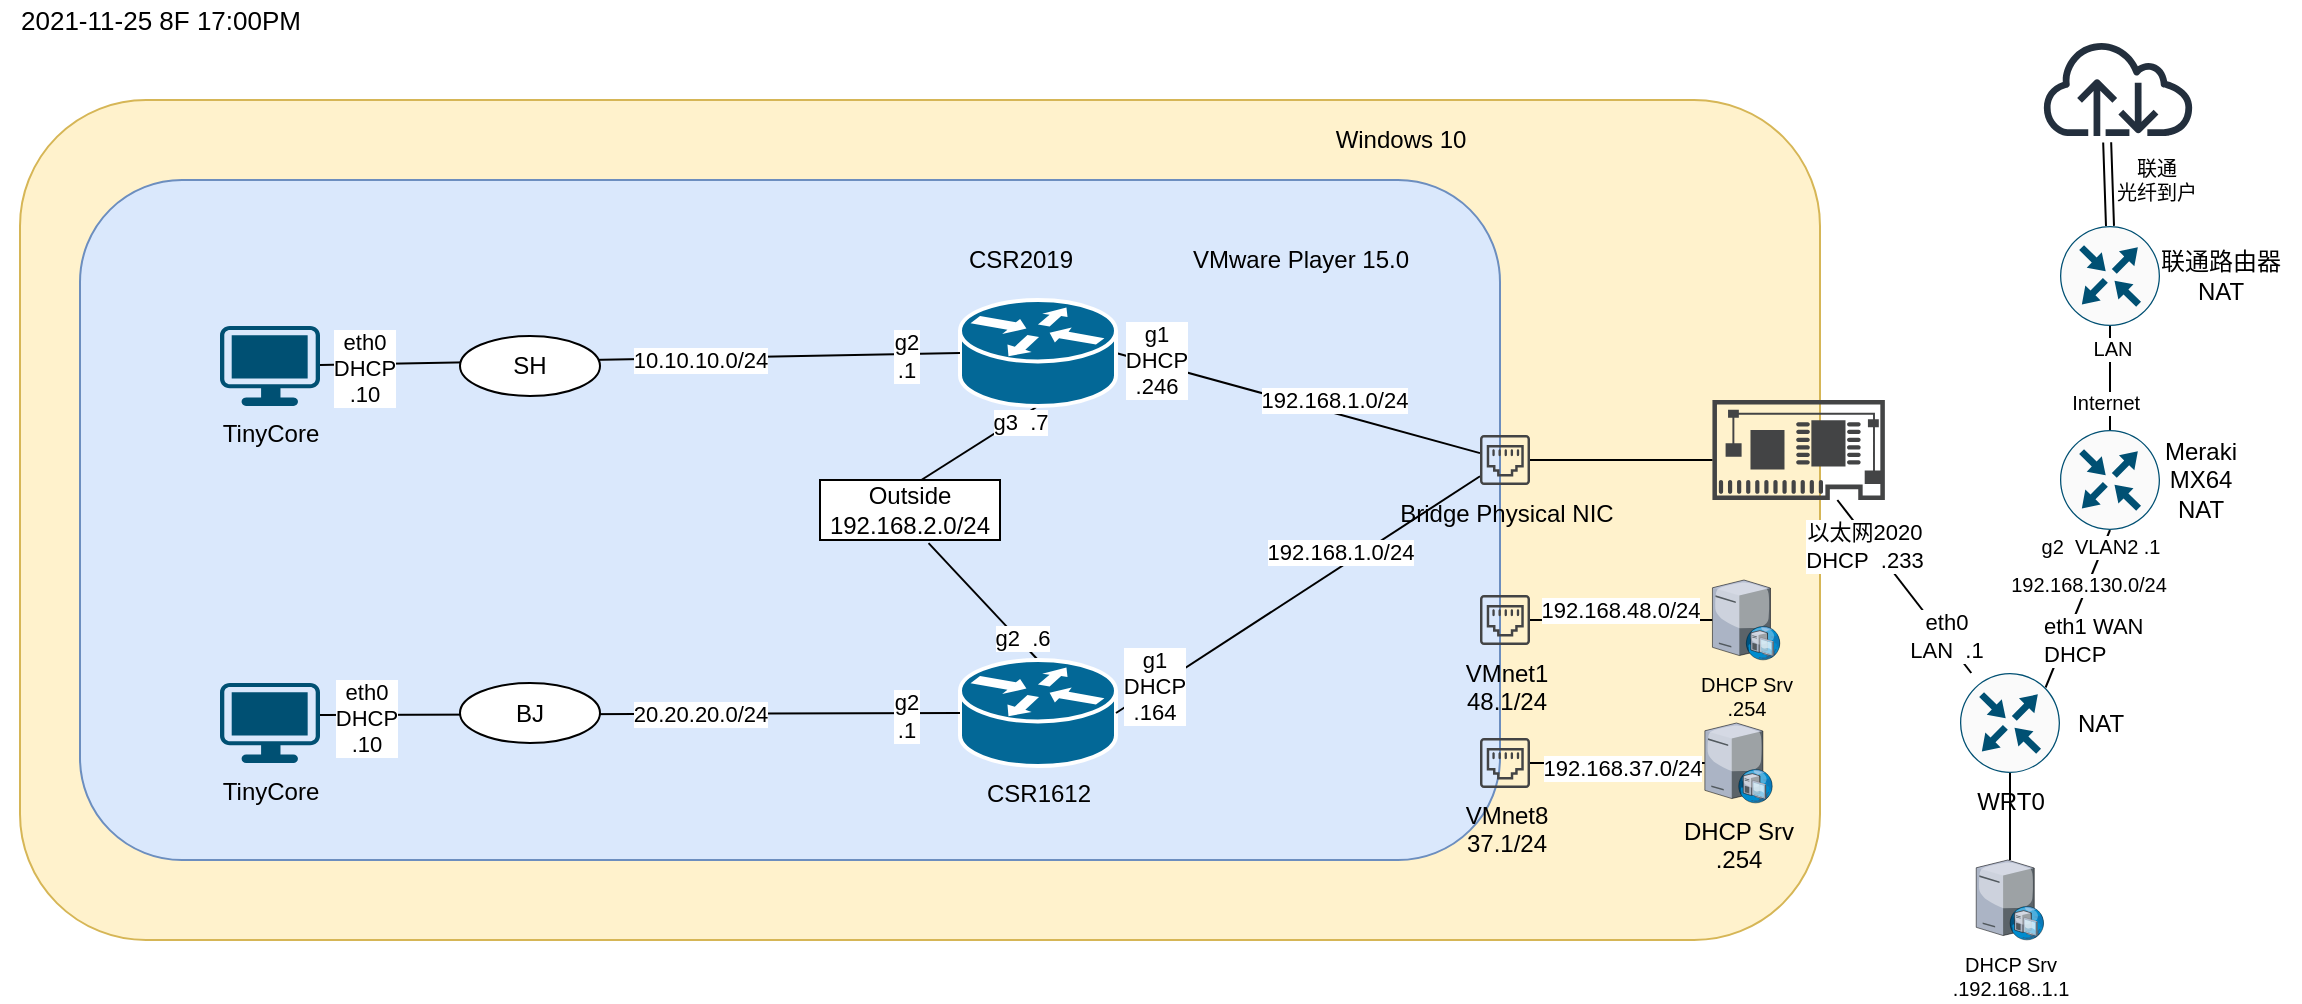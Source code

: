 <mxfile version="15.8.6" type="github">
  <diagram id="9yIABQzzSW3EPo3nlpqk" name="第 1 页">
    <mxGraphModel dx="1038" dy="556" grid="1" gridSize="10" guides="1" tooltips="1" connect="1" arrows="1" fold="1" page="1" pageScale="1" pageWidth="1169" pageHeight="827" math="0" shadow="0">
      <root>
        <mxCell id="0" />
        <mxCell id="1" parent="0" />
        <mxCell id="Ok2JGVrmFW1sOmzhVr70-58" value="" style="rounded=1;whiteSpace=wrap;html=1;fillColor=#fff2cc;strokeColor=#d6b656;" vertex="1" parent="1">
          <mxGeometry x="20" y="60" width="900" height="420" as="geometry" />
        </mxCell>
        <mxCell id="Ok2JGVrmFW1sOmzhVr70-55" value="" style="rounded=1;whiteSpace=wrap;html=1;fillColor=#dae8fc;strokeColor=#6c8ebf;" vertex="1" parent="1">
          <mxGeometry x="50" y="100" width="710" height="340" as="geometry" />
        </mxCell>
        <mxCell id="Ok2JGVrmFW1sOmzhVr70-4" style="edgeStyle=none;rounded=0;orthogonalLoop=1;jettySize=auto;html=1;exitX=1;exitY=0.5;exitDx=0;exitDy=0;exitPerimeter=0;endArrow=none;endFill=0;" edge="1" parent="1" source="Ok2JGVrmFW1sOmzhVr70-1" target="Ok2JGVrmFW1sOmzhVr70-63">
          <mxGeometry relative="1" as="geometry">
            <mxPoint x="740" y="265" as="targetPoint" />
          </mxGeometry>
        </mxCell>
        <mxCell id="Ok2JGVrmFW1sOmzhVr70-6" value="g1&lt;br&gt;DHCP&lt;br&gt;.246" style="edgeLabel;html=1;align=center;verticalAlign=middle;resizable=0;points=[];" vertex="1" connectable="0" parent="Ok2JGVrmFW1sOmzhVr70-4">
          <mxGeometry x="-0.789" y="2" relative="1" as="geometry">
            <mxPoint as="offset" />
          </mxGeometry>
        </mxCell>
        <mxCell id="Ok2JGVrmFW1sOmzhVr70-7" value="192.168.1.0/24" style="edgeLabel;html=1;align=center;verticalAlign=middle;resizable=0;points=[];" vertex="1" connectable="0" parent="Ok2JGVrmFW1sOmzhVr70-4">
          <mxGeometry x="0.74" relative="1" as="geometry">
            <mxPoint x="-49" y="-20" as="offset" />
          </mxGeometry>
        </mxCell>
        <mxCell id="Ok2JGVrmFW1sOmzhVr70-12" style="rounded=0;orthogonalLoop=1;jettySize=auto;html=1;exitX=0.5;exitY=1;exitDx=0;exitDy=0;exitPerimeter=0;entryX=0.563;entryY=0;entryDx=0;entryDy=0;entryPerimeter=0;endArrow=none;endFill=0;" edge="1" parent="1" source="Ok2JGVrmFW1sOmzhVr70-1" target="Ok2JGVrmFW1sOmzhVr70-11">
          <mxGeometry relative="1" as="geometry" />
        </mxCell>
        <mxCell id="Ok2JGVrmFW1sOmzhVr70-16" value="g3&amp;nbsp; .7" style="edgeLabel;html=1;align=center;verticalAlign=middle;resizable=0;points=[];" vertex="1" connectable="0" parent="Ok2JGVrmFW1sOmzhVr70-12">
          <mxGeometry x="-0.671" y="-1" relative="1" as="geometry">
            <mxPoint x="1" y="2" as="offset" />
          </mxGeometry>
        </mxCell>
        <mxCell id="Ok2JGVrmFW1sOmzhVr70-1" value="" style="shape=mxgraph.cisco.routers.router;sketch=0;html=1;pointerEvents=1;dashed=0;fillColor=#036897;strokeColor=#ffffff;strokeWidth=2;verticalLabelPosition=bottom;verticalAlign=top;align=center;outlineConnect=0;" vertex="1" parent="1">
          <mxGeometry x="490" y="160" width="78" height="53" as="geometry" />
        </mxCell>
        <mxCell id="Ok2JGVrmFW1sOmzhVr70-13" style="edgeStyle=none;rounded=0;orthogonalLoop=1;jettySize=auto;html=1;exitX=0.5;exitY=0;exitDx=0;exitDy=0;exitPerimeter=0;entryX=0.603;entryY=1.053;entryDx=0;entryDy=0;entryPerimeter=0;endArrow=none;endFill=0;" edge="1" parent="1" source="Ok2JGVrmFW1sOmzhVr70-2" target="Ok2JGVrmFW1sOmzhVr70-11">
          <mxGeometry relative="1" as="geometry" />
        </mxCell>
        <mxCell id="Ok2JGVrmFW1sOmzhVr70-15" value="g2&amp;nbsp; .6" style="edgeLabel;html=1;align=center;verticalAlign=middle;resizable=0;points=[];" vertex="1" connectable="0" parent="Ok2JGVrmFW1sOmzhVr70-13">
          <mxGeometry x="-0.58" y="1" relative="1" as="geometry">
            <mxPoint x="4" as="offset" />
          </mxGeometry>
        </mxCell>
        <mxCell id="Ok2JGVrmFW1sOmzhVr70-2" value="CSR1612" style="shape=mxgraph.cisco.routers.router;sketch=0;html=1;pointerEvents=1;dashed=0;fillColor=#036897;strokeColor=#ffffff;strokeWidth=2;verticalLabelPosition=bottom;verticalAlign=top;align=center;outlineConnect=0;" vertex="1" parent="1">
          <mxGeometry x="490" y="340" width="78" height="53" as="geometry" />
        </mxCell>
        <mxCell id="Ok2JGVrmFW1sOmzhVr70-8" style="edgeStyle=none;rounded=0;orthogonalLoop=1;jettySize=auto;html=1;exitX=1;exitY=0.5;exitDx=0;exitDy=0;exitPerimeter=0;endArrow=none;endFill=0;" edge="1" parent="1" source="Ok2JGVrmFW1sOmzhVr70-2" target="Ok2JGVrmFW1sOmzhVr70-63">
          <mxGeometry relative="1" as="geometry">
            <mxPoint x="578" y="196.5" as="sourcePoint" />
            <mxPoint x="740" y="288.037" as="targetPoint" />
          </mxGeometry>
        </mxCell>
        <mxCell id="Ok2JGVrmFW1sOmzhVr70-9" value="g1&lt;br&gt;DHCP&lt;br&gt;.164" style="edgeLabel;html=1;align=center;verticalAlign=middle;resizable=0;points=[];" vertex="1" connectable="0" parent="Ok2JGVrmFW1sOmzhVr70-8">
          <mxGeometry x="-0.789" y="2" relative="1" as="geometry">
            <mxPoint x="1" as="offset" />
          </mxGeometry>
        </mxCell>
        <mxCell id="Ok2JGVrmFW1sOmzhVr70-10" value="192.168.1.0/24" style="edgeLabel;html=1;align=center;verticalAlign=middle;resizable=0;points=[];" vertex="1" connectable="0" parent="Ok2JGVrmFW1sOmzhVr70-8">
          <mxGeometry x="0.74" relative="1" as="geometry">
            <mxPoint x="-47" y="22" as="offset" />
          </mxGeometry>
        </mxCell>
        <mxCell id="Ok2JGVrmFW1sOmzhVr70-11" value="Outside&lt;br&gt;192.168.2.0/24" style="rounded=0;whiteSpace=wrap;html=1;" vertex="1" parent="1">
          <mxGeometry x="420" y="250" width="90" height="30" as="geometry" />
        </mxCell>
        <mxCell id="Ok2JGVrmFW1sOmzhVr70-18" style="edgeStyle=none;rounded=0;orthogonalLoop=1;jettySize=auto;html=1;entryX=0;entryY=0.5;entryDx=0;entryDy=0;entryPerimeter=0;endArrow=none;endFill=0;" edge="1" parent="1" source="Ok2JGVrmFW1sOmzhVr70-17" target="Ok2JGVrmFW1sOmzhVr70-1">
          <mxGeometry relative="1" as="geometry" />
        </mxCell>
        <mxCell id="Ok2JGVrmFW1sOmzhVr70-19" value="g2&lt;br&gt;.1" style="edgeLabel;html=1;align=center;verticalAlign=middle;resizable=0;points=[];" vertex="1" connectable="0" parent="Ok2JGVrmFW1sOmzhVr70-18">
          <mxGeometry x="0.828" y="-1" relative="1" as="geometry">
            <mxPoint as="offset" />
          </mxGeometry>
        </mxCell>
        <mxCell id="Ok2JGVrmFW1sOmzhVr70-20" value="10.10.10.0/24" style="edgeLabel;html=1;align=center;verticalAlign=middle;resizable=0;points=[];" vertex="1" connectable="0" parent="Ok2JGVrmFW1sOmzhVr70-18">
          <mxGeometry x="-0.112" relative="1" as="geometry">
            <mxPoint x="48" as="offset" />
          </mxGeometry>
        </mxCell>
        <mxCell id="Ok2JGVrmFW1sOmzhVr70-25" value="eth0&lt;br&gt;DHCP&lt;br&gt;.10" style="edgeLabel;html=1;align=center;verticalAlign=middle;resizable=0;points=[];" vertex="1" connectable="0" parent="Ok2JGVrmFW1sOmzhVr70-18">
          <mxGeometry x="-0.926" y="-1" relative="1" as="geometry">
            <mxPoint x="10" as="offset" />
          </mxGeometry>
        </mxCell>
        <mxCell id="Ok2JGVrmFW1sOmzhVr70-17" value="TinyCore" style="points=[[0.03,0.03,0],[0.5,0,0],[0.97,0.03,0],[1,0.4,0],[0.97,0.745,0],[0.5,1,0],[0.03,0.745,0],[0,0.4,0]];verticalLabelPosition=bottom;sketch=0;html=1;verticalAlign=top;aspect=fixed;align=center;pointerEvents=1;shape=mxgraph.cisco19.workstation;fillColor=#005073;strokeColor=none;" vertex="1" parent="1">
          <mxGeometry x="120" y="173" width="50" height="40" as="geometry" />
        </mxCell>
        <mxCell id="Ok2JGVrmFW1sOmzhVr70-21" value="SH" style="ellipse;whiteSpace=wrap;html=1;" vertex="1" parent="1">
          <mxGeometry x="240" y="178" width="70" height="30" as="geometry" />
        </mxCell>
        <mxCell id="Ok2JGVrmFW1sOmzhVr70-29" value="TinyCore" style="points=[[0.03,0.03,0],[0.5,0,0],[0.97,0.03,0],[1,0.4,0],[0.97,0.745,0],[0.5,1,0],[0.03,0.745,0],[0,0.4,0]];verticalLabelPosition=bottom;sketch=0;html=1;verticalAlign=top;aspect=fixed;align=center;pointerEvents=1;shape=mxgraph.cisco19.workstation;fillColor=#005073;strokeColor=none;" vertex="1" parent="1">
          <mxGeometry x="120" y="351.5" width="50" height="40" as="geometry" />
        </mxCell>
        <mxCell id="Ok2JGVrmFW1sOmzhVr70-31" style="edgeStyle=none;rounded=0;orthogonalLoop=1;jettySize=auto;html=1;entryX=0;entryY=0.5;entryDx=0;entryDy=0;entryPerimeter=0;endArrow=none;endFill=0;exitX=1;exitY=0.4;exitDx=0;exitDy=0;exitPerimeter=0;" edge="1" parent="1" source="Ok2JGVrmFW1sOmzhVr70-29" target="Ok2JGVrmFW1sOmzhVr70-2">
          <mxGeometry relative="1" as="geometry">
            <mxPoint x="153.52" y="369.519" as="sourcePoint" />
            <mxPoint x="473.52" y="363.49" as="targetPoint" />
          </mxGeometry>
        </mxCell>
        <mxCell id="Ok2JGVrmFW1sOmzhVr70-32" value="g2&lt;br&gt;.1" style="edgeLabel;html=1;align=center;verticalAlign=middle;resizable=0;points=[];" vertex="1" connectable="0" parent="Ok2JGVrmFW1sOmzhVr70-31">
          <mxGeometry x="0.828" y="-1" relative="1" as="geometry">
            <mxPoint as="offset" />
          </mxGeometry>
        </mxCell>
        <mxCell id="Ok2JGVrmFW1sOmzhVr70-33" value="20.20.20.0/24" style="edgeLabel;html=1;align=center;verticalAlign=middle;resizable=0;points=[];" vertex="1" connectable="0" parent="Ok2JGVrmFW1sOmzhVr70-31">
          <mxGeometry x="-0.112" relative="1" as="geometry">
            <mxPoint x="48" as="offset" />
          </mxGeometry>
        </mxCell>
        <mxCell id="Ok2JGVrmFW1sOmzhVr70-34" value="eth0&lt;br&gt;DHCP&lt;br&gt;.10" style="edgeLabel;html=1;align=center;verticalAlign=middle;resizable=0;points=[];" vertex="1" connectable="0" parent="Ok2JGVrmFW1sOmzhVr70-31">
          <mxGeometry x="-0.926" y="-1" relative="1" as="geometry">
            <mxPoint x="11" as="offset" />
          </mxGeometry>
        </mxCell>
        <mxCell id="Ok2JGVrmFW1sOmzhVr70-30" value="BJ" style="ellipse;whiteSpace=wrap;html=1;" vertex="1" parent="1">
          <mxGeometry x="240" y="351.5" width="70" height="30" as="geometry" />
        </mxCell>
        <mxCell id="Ok2JGVrmFW1sOmzhVr70-37" value="CSR2019" style="text;html=1;resizable=0;autosize=1;align=center;verticalAlign=middle;points=[];fillColor=none;strokeColor=none;rounded=0;" vertex="1" parent="1">
          <mxGeometry x="485" y="130" width="70" height="20" as="geometry" />
        </mxCell>
        <mxCell id="Ok2JGVrmFW1sOmzhVr70-38" value="" style="sketch=0;pointerEvents=1;shadow=0;dashed=0;html=1;strokeColor=none;fillColor=#434445;aspect=fixed;labelPosition=center;verticalLabelPosition=bottom;verticalAlign=top;align=center;outlineConnect=0;shape=mxgraph.vvd.physical_network_adapter;" vertex="1" parent="1">
          <mxGeometry x="866.22" y="210" width="86.21" height="50" as="geometry" />
        </mxCell>
        <mxCell id="Ok2JGVrmFW1sOmzhVr70-48" style="edgeStyle=none;rounded=0;orthogonalLoop=1;jettySize=auto;html=1;exitX=0.5;exitY=1;exitDx=0;exitDy=0;exitPerimeter=0;entryX=0.856;entryY=0.145;entryDx=0;entryDy=0;entryPerimeter=0;endArrow=none;endFill=0;" edge="1" parent="1" source="Ok2JGVrmFW1sOmzhVr70-41" target="Ok2JGVrmFW1sOmzhVr70-47">
          <mxGeometry relative="1" as="geometry" />
        </mxCell>
        <mxCell id="Ok2JGVrmFW1sOmzhVr70-50" value="&lt;div&gt;eth1 WAN&lt;/div&gt;DHCP" style="edgeLabel;html=1;align=left;verticalAlign=middle;resizable=0;points=[];" vertex="1" connectable="0" parent="Ok2JGVrmFW1sOmzhVr70-48">
          <mxGeometry x="0.783" y="-1" relative="1" as="geometry">
            <mxPoint x="-5" y="-15" as="offset" />
          </mxGeometry>
        </mxCell>
        <mxCell id="Ok2JGVrmFW1sOmzhVr70-83" value="g2&amp;nbsp; VLAN2 .1" style="edgeLabel;html=1;align=center;verticalAlign=middle;resizable=0;points=[];fontSize=10;" vertex="1" connectable="0" parent="Ok2JGVrmFW1sOmzhVr70-48">
          <mxGeometry x="-0.788" y="-2" relative="1" as="geometry">
            <mxPoint as="offset" />
          </mxGeometry>
        </mxCell>
        <mxCell id="Ok2JGVrmFW1sOmzhVr70-84" value="192.168.130.0/24" style="edgeLabel;html=1;align=center;verticalAlign=middle;resizable=0;points=[];fontSize=10;" vertex="1" connectable="0" parent="Ok2JGVrmFW1sOmzhVr70-48">
          <mxGeometry x="-0.333" relative="1" as="geometry">
            <mxPoint as="offset" />
          </mxGeometry>
        </mxCell>
        <mxCell id="Ok2JGVrmFW1sOmzhVr70-41" value="" style="sketch=0;points=[[0.5,0,0],[1,0.5,0],[0.5,1,0],[0,0.5,0],[0.145,0.145,0],[0.856,0.145,0],[0.855,0.856,0],[0.145,0.855,0]];verticalLabelPosition=bottom;html=1;verticalAlign=top;aspect=fixed;align=center;pointerEvents=1;shape=mxgraph.cisco19.rect;prIcon=router;fillColor=#FAFAFA;strokeColor=#005073;" vertex="1" parent="1">
          <mxGeometry x="1040" y="225" width="50" height="50" as="geometry" />
        </mxCell>
        <mxCell id="Ok2JGVrmFW1sOmzhVr70-44" style="edgeStyle=none;shape=link;rounded=0;orthogonalLoop=1;jettySize=auto;html=1;exitX=0.5;exitY=0;exitDx=0;exitDy=0;exitPerimeter=0;entryX=0.427;entryY=1.067;entryDx=0;entryDy=0;entryPerimeter=0;endArrow=none;endFill=0;" edge="1" parent="1" source="Ok2JGVrmFW1sOmzhVr70-42" target="Ok2JGVrmFW1sOmzhVr70-43">
          <mxGeometry relative="1" as="geometry" />
        </mxCell>
        <mxCell id="Ok2JGVrmFW1sOmzhVr70-46" style="edgeStyle=none;rounded=0;orthogonalLoop=1;jettySize=auto;html=1;exitX=0.5;exitY=1;exitDx=0;exitDy=0;exitPerimeter=0;entryX=0.5;entryY=0;entryDx=0;entryDy=0;entryPerimeter=0;endArrow=none;endFill=0;" edge="1" parent="1" source="Ok2JGVrmFW1sOmzhVr70-42" target="Ok2JGVrmFW1sOmzhVr70-41">
          <mxGeometry relative="1" as="geometry" />
        </mxCell>
        <mxCell id="Ok2JGVrmFW1sOmzhVr70-78" value="Internet&amp;nbsp;" style="edgeLabel;html=1;align=center;verticalAlign=middle;resizable=0;points=[];fontSize=10;" vertex="1" connectable="0" parent="Ok2JGVrmFW1sOmzhVr70-46">
          <mxGeometry x="0.462" y="-1" relative="1" as="geometry">
            <mxPoint as="offset" />
          </mxGeometry>
        </mxCell>
        <mxCell id="Ok2JGVrmFW1sOmzhVr70-80" value="LAN" style="edgeLabel;html=1;align=center;verticalAlign=middle;resizable=0;points=[];fontSize=10;" vertex="1" connectable="0" parent="Ok2JGVrmFW1sOmzhVr70-46">
          <mxGeometry x="-0.585" y="1" relative="1" as="geometry">
            <mxPoint as="offset" />
          </mxGeometry>
        </mxCell>
        <mxCell id="Ok2JGVrmFW1sOmzhVr70-42" value="" style="sketch=0;points=[[0.5,0,0],[1,0.5,0],[0.5,1,0],[0,0.5,0],[0.145,0.145,0],[0.856,0.145,0],[0.855,0.856,0],[0.145,0.855,0]];verticalLabelPosition=bottom;html=1;verticalAlign=top;aspect=fixed;align=center;pointerEvents=1;shape=mxgraph.cisco19.rect;prIcon=router;fillColor=#FAFAFA;strokeColor=#005073;" vertex="1" parent="1">
          <mxGeometry x="1040" y="123" width="50" height="50" as="geometry" />
        </mxCell>
        <mxCell id="Ok2JGVrmFW1sOmzhVr70-43" value="" style="sketch=0;outlineConnect=0;fontColor=#232F3E;gradientColor=none;fillColor=#232F3D;strokeColor=none;dashed=0;verticalLabelPosition=bottom;verticalAlign=top;align=center;html=1;fontSize=12;fontStyle=0;aspect=fixed;pointerEvents=1;shape=mxgraph.aws4.internet;" vertex="1" parent="1">
          <mxGeometry x="1030" y="30" width="78" height="48" as="geometry" />
        </mxCell>
        <mxCell id="Ok2JGVrmFW1sOmzhVr70-49" style="edgeStyle=none;rounded=0;orthogonalLoop=1;jettySize=auto;html=1;endArrow=none;endFill=0;" edge="1" parent="1" source="Ok2JGVrmFW1sOmzhVr70-47" target="Ok2JGVrmFW1sOmzhVr70-38">
          <mxGeometry relative="1" as="geometry" />
        </mxCell>
        <mxCell id="Ok2JGVrmFW1sOmzhVr70-51" value="eth0&lt;br&gt;LAN&amp;nbsp; .1" style="edgeLabel;html=1;align=center;verticalAlign=middle;resizable=0;points=[];" vertex="1" connectable="0" parent="Ok2JGVrmFW1sOmzhVr70-49">
          <mxGeometry x="-0.632" y="1" relative="1" as="geometry">
            <mxPoint y="-4" as="offset" />
          </mxGeometry>
        </mxCell>
        <mxCell id="Ok2JGVrmFW1sOmzhVr70-60" value="以太网2020&lt;br&gt;DHCP&amp;nbsp; .233" style="edgeLabel;html=1;align=center;verticalAlign=middle;resizable=0;points=[];" vertex="1" connectable="0" parent="Ok2JGVrmFW1sOmzhVr70-49">
          <mxGeometry x="0.683" relative="1" as="geometry">
            <mxPoint x="2" y="9" as="offset" />
          </mxGeometry>
        </mxCell>
        <mxCell id="Ok2JGVrmFW1sOmzhVr70-76" style="edgeStyle=none;rounded=0;orthogonalLoop=1;jettySize=auto;html=1;fontSize=10;endArrow=none;endFill=0;" edge="1" parent="1" source="Ok2JGVrmFW1sOmzhVr70-47" target="Ok2JGVrmFW1sOmzhVr70-75">
          <mxGeometry relative="1" as="geometry" />
        </mxCell>
        <mxCell id="Ok2JGVrmFW1sOmzhVr70-47" value="WRT0" style="sketch=0;points=[[0.5,0,0],[1,0.5,0],[0.5,1,0],[0,0.5,0],[0.145,0.145,0],[0.856,0.145,0],[0.855,0.856,0],[0.145,0.855,0]];verticalLabelPosition=bottom;html=1;verticalAlign=top;aspect=fixed;align=center;pointerEvents=1;shape=mxgraph.cisco19.rect;prIcon=router;fillColor=#FAFAFA;strokeColor=#005073;" vertex="1" parent="1">
          <mxGeometry x="990" y="346.5" width="50" height="50" as="geometry" />
        </mxCell>
        <mxCell id="Ok2JGVrmFW1sOmzhVr70-52" value="NAT" style="text;html=1;resizable=0;autosize=1;align=center;verticalAlign=middle;points=[];fillColor=none;strokeColor=none;rounded=0;" vertex="1" parent="1">
          <mxGeometry x="1040.0" y="361.5" width="40" height="20" as="geometry" />
        </mxCell>
        <mxCell id="Ok2JGVrmFW1sOmzhVr70-53" value="Meraki &lt;br&gt;MX64&lt;br&gt;NAT" style="text;html=1;resizable=0;autosize=1;align=center;verticalAlign=middle;points=[];fillColor=none;strokeColor=none;rounded=0;" vertex="1" parent="1">
          <mxGeometry x="1085" y="225" width="50" height="50" as="geometry" />
        </mxCell>
        <mxCell id="Ok2JGVrmFW1sOmzhVr70-54" value="联通路由器&lt;br&gt;NAT" style="text;html=1;resizable=0;autosize=1;align=center;verticalAlign=middle;points=[];fillColor=none;strokeColor=none;rounded=0;" vertex="1" parent="1">
          <mxGeometry x="1080" y="133" width="80" height="30" as="geometry" />
        </mxCell>
        <mxCell id="Ok2JGVrmFW1sOmzhVr70-56" value="VMware Player 15.0" style="text;html=1;resizable=0;autosize=1;align=center;verticalAlign=middle;points=[];fillColor=none;strokeColor=none;rounded=0;" vertex="1" parent="1">
          <mxGeometry x="600" y="130" width="120" height="20" as="geometry" />
        </mxCell>
        <mxCell id="Ok2JGVrmFW1sOmzhVr70-59" value="Windows 10" style="text;html=1;resizable=0;autosize=1;align=center;verticalAlign=middle;points=[];fillColor=none;strokeColor=none;rounded=0;" vertex="1" parent="1">
          <mxGeometry x="670" y="70" width="80" height="20" as="geometry" />
        </mxCell>
        <mxCell id="Ok2JGVrmFW1sOmzhVr70-72" style="edgeStyle=none;rounded=0;orthogonalLoop=1;jettySize=auto;html=1;endArrow=none;endFill=0;" edge="1" parent="1" source="Ok2JGVrmFW1sOmzhVr70-61" target="Ok2JGVrmFW1sOmzhVr70-71">
          <mxGeometry relative="1" as="geometry" />
        </mxCell>
        <mxCell id="Ok2JGVrmFW1sOmzhVr70-61" value="VMnet1&lt;br&gt;48.1/24" style="sketch=0;pointerEvents=1;shadow=0;dashed=0;html=1;strokeColor=none;fillColor=#434445;aspect=fixed;labelPosition=center;verticalLabelPosition=bottom;verticalAlign=top;align=center;outlineConnect=0;shape=mxgraph.vvd.ethernet_port;" vertex="1" parent="1">
          <mxGeometry x="750" y="307.5" width="25" height="25" as="geometry" />
        </mxCell>
        <mxCell id="Ok2JGVrmFW1sOmzhVr70-66" style="edgeStyle=none;rounded=0;orthogonalLoop=1;jettySize=auto;html=1;endArrow=none;endFill=0;" edge="1" parent="1" source="Ok2JGVrmFW1sOmzhVr70-62" target="Ok2JGVrmFW1sOmzhVr70-65">
          <mxGeometry relative="1" as="geometry" />
        </mxCell>
        <mxCell id="Ok2JGVrmFW1sOmzhVr70-67" value="192.168.37.0/24" style="edgeLabel;html=1;align=center;verticalAlign=middle;resizable=0;points=[];" vertex="1" connectable="0" parent="Ok2JGVrmFW1sOmzhVr70-66">
          <mxGeometry x="0.338" relative="1" as="geometry">
            <mxPoint x="-13" y="2" as="offset" />
          </mxGeometry>
        </mxCell>
        <mxCell id="Ok2JGVrmFW1sOmzhVr70-62" value="VMnet8&lt;br&gt;37.1/24" style="sketch=0;pointerEvents=1;shadow=0;dashed=0;html=1;strokeColor=none;fillColor=#434445;aspect=fixed;labelPosition=center;verticalLabelPosition=bottom;verticalAlign=top;align=center;outlineConnect=0;shape=mxgraph.vvd.ethernet_port;" vertex="1" parent="1">
          <mxGeometry x="750" y="379" width="25" height="25" as="geometry" />
        </mxCell>
        <mxCell id="Ok2JGVrmFW1sOmzhVr70-64" style="edgeStyle=none;rounded=0;orthogonalLoop=1;jettySize=auto;html=1;endArrow=none;endFill=0;" edge="1" parent="1" source="Ok2JGVrmFW1sOmzhVr70-63">
          <mxGeometry relative="1" as="geometry">
            <mxPoint x="866.22" y="240" as="targetPoint" />
          </mxGeometry>
        </mxCell>
        <mxCell id="Ok2JGVrmFW1sOmzhVr70-63" value="Bridge Physical NIC" style="sketch=0;pointerEvents=1;shadow=0;dashed=0;html=1;strokeColor=none;fillColor=#434445;aspect=fixed;labelPosition=center;verticalLabelPosition=bottom;verticalAlign=top;align=center;outlineConnect=0;shape=mxgraph.vvd.ethernet_port;" vertex="1" parent="1">
          <mxGeometry x="750" y="227.5" width="25" height="25" as="geometry" />
        </mxCell>
        <mxCell id="Ok2JGVrmFW1sOmzhVr70-65" value="DHCP Srv&lt;br&gt;.254" style="verticalLabelPosition=bottom;sketch=0;aspect=fixed;html=1;verticalAlign=top;strokeColor=none;align=center;outlineConnect=0;shape=mxgraph.citrix.dhcp_server;" vertex="1" parent="1">
          <mxGeometry x="862.43" y="371.5" width="33.78" height="40" as="geometry" />
        </mxCell>
        <mxCell id="Ok2JGVrmFW1sOmzhVr70-68" value="192.168.48.0/24" style="edgeLabel;html=1;align=center;verticalAlign=middle;resizable=0;points=[];" vertex="1" connectable="0" parent="1">
          <mxGeometry x="820" y="404" as="geometry">
            <mxPoint y="-89" as="offset" />
          </mxGeometry>
        </mxCell>
        <mxCell id="Ok2JGVrmFW1sOmzhVr70-71" value="DHCP Srv&lt;br style=&quot;font-size: 10px;&quot;&gt;.254" style="verticalLabelPosition=bottom;sketch=0;aspect=fixed;html=1;verticalAlign=top;strokeColor=none;align=center;outlineConnect=0;shape=mxgraph.citrix.dhcp_server;fontSize=10;" vertex="1" parent="1">
          <mxGeometry x="866.22" y="300" width="33.78" height="40" as="geometry" />
        </mxCell>
        <mxCell id="Ok2JGVrmFW1sOmzhVr70-75" value="DHCP Srv&lt;br style=&quot;font-size: 10px&quot;&gt;.192.168..1.1" style="verticalLabelPosition=bottom;sketch=0;aspect=fixed;html=1;verticalAlign=top;strokeColor=none;align=center;outlineConnect=0;shape=mxgraph.citrix.dhcp_server;fontSize=10;" vertex="1" parent="1">
          <mxGeometry x="998.11" y="440" width="33.78" height="40" as="geometry" />
        </mxCell>
        <mxCell id="Ok2JGVrmFW1sOmzhVr70-77" value="联通&lt;br&gt;光纤到户" style="text;html=1;resizable=0;autosize=1;align=center;verticalAlign=middle;points=[];fillColor=none;strokeColor=none;rounded=0;fontSize=10;" vertex="1" parent="1">
          <mxGeometry x="1058" y="85" width="60" height="30" as="geometry" />
        </mxCell>
        <mxCell id="Ok2JGVrmFW1sOmzhVr70-85" value="&lt;font style=&quot;font-size: 13px&quot;&gt;2021-11-25 8F 17:00PM&lt;/font&gt;" style="text;html=1;resizable=0;autosize=1;align=center;verticalAlign=middle;points=[];fillColor=none;strokeColor=none;rounded=0;fontSize=10;" vertex="1" parent="1">
          <mxGeometry x="10" y="10" width="160" height="20" as="geometry" />
        </mxCell>
      </root>
    </mxGraphModel>
  </diagram>
</mxfile>
